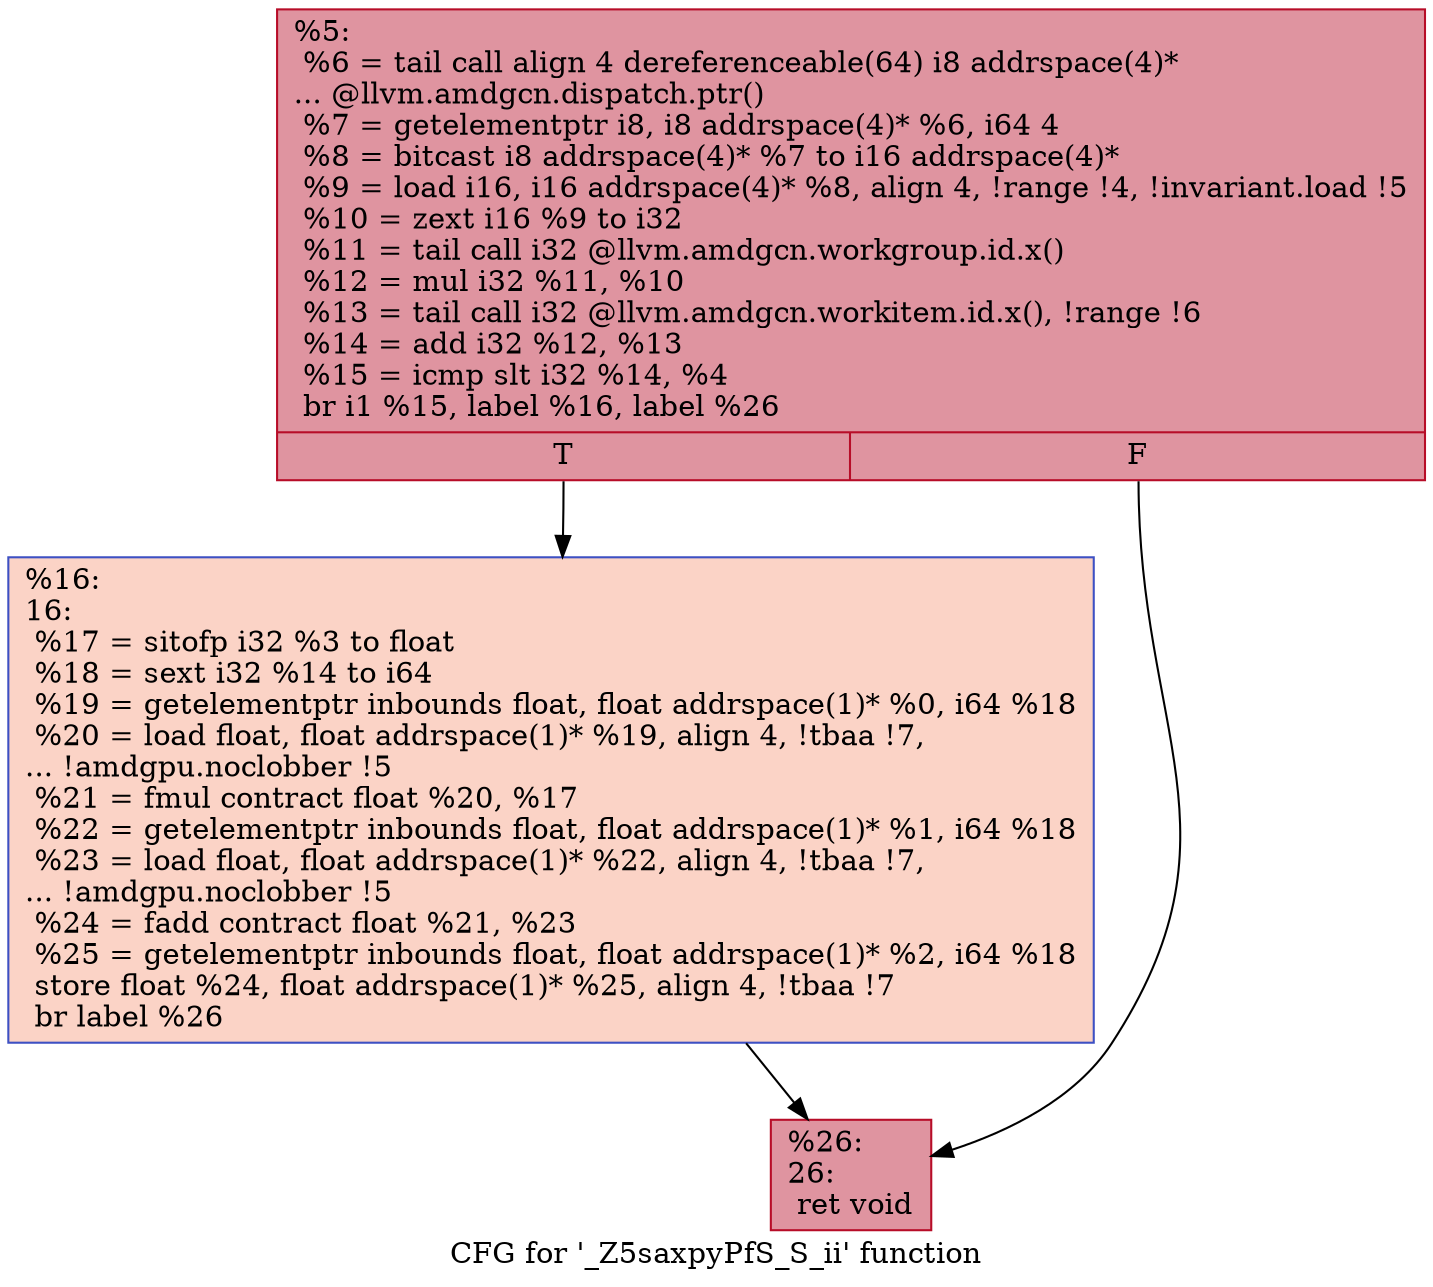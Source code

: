 digraph "CFG for '_Z5saxpyPfS_S_ii' function" {
	label="CFG for '_Z5saxpyPfS_S_ii' function";

	Node0x4bd1160 [shape=record,color="#b70d28ff", style=filled, fillcolor="#b70d2870",label="{%5:\l  %6 = tail call align 4 dereferenceable(64) i8 addrspace(4)*\l... @llvm.amdgcn.dispatch.ptr()\l  %7 = getelementptr i8, i8 addrspace(4)* %6, i64 4\l  %8 = bitcast i8 addrspace(4)* %7 to i16 addrspace(4)*\l  %9 = load i16, i16 addrspace(4)* %8, align 4, !range !4, !invariant.load !5\l  %10 = zext i16 %9 to i32\l  %11 = tail call i32 @llvm.amdgcn.workgroup.id.x()\l  %12 = mul i32 %11, %10\l  %13 = tail call i32 @llvm.amdgcn.workitem.id.x(), !range !6\l  %14 = add i32 %12, %13\l  %15 = icmp slt i32 %14, %4\l  br i1 %15, label %16, label %26\l|{<s0>T|<s1>F}}"];
	Node0x4bd1160:s0 -> Node0x4bd3020;
	Node0x4bd1160:s1 -> Node0x4bd30b0;
	Node0x4bd3020 [shape=record,color="#3d50c3ff", style=filled, fillcolor="#f59c7d70",label="{%16:\l16:                                               \l  %17 = sitofp i32 %3 to float\l  %18 = sext i32 %14 to i64\l  %19 = getelementptr inbounds float, float addrspace(1)* %0, i64 %18\l  %20 = load float, float addrspace(1)* %19, align 4, !tbaa !7,\l... !amdgpu.noclobber !5\l  %21 = fmul contract float %20, %17\l  %22 = getelementptr inbounds float, float addrspace(1)* %1, i64 %18\l  %23 = load float, float addrspace(1)* %22, align 4, !tbaa !7,\l... !amdgpu.noclobber !5\l  %24 = fadd contract float %21, %23\l  %25 = getelementptr inbounds float, float addrspace(1)* %2, i64 %18\l  store float %24, float addrspace(1)* %25, align 4, !tbaa !7\l  br label %26\l}"];
	Node0x4bd3020 -> Node0x4bd30b0;
	Node0x4bd30b0 [shape=record,color="#b70d28ff", style=filled, fillcolor="#b70d2870",label="{%26:\l26:                                               \l  ret void\l}"];
}
